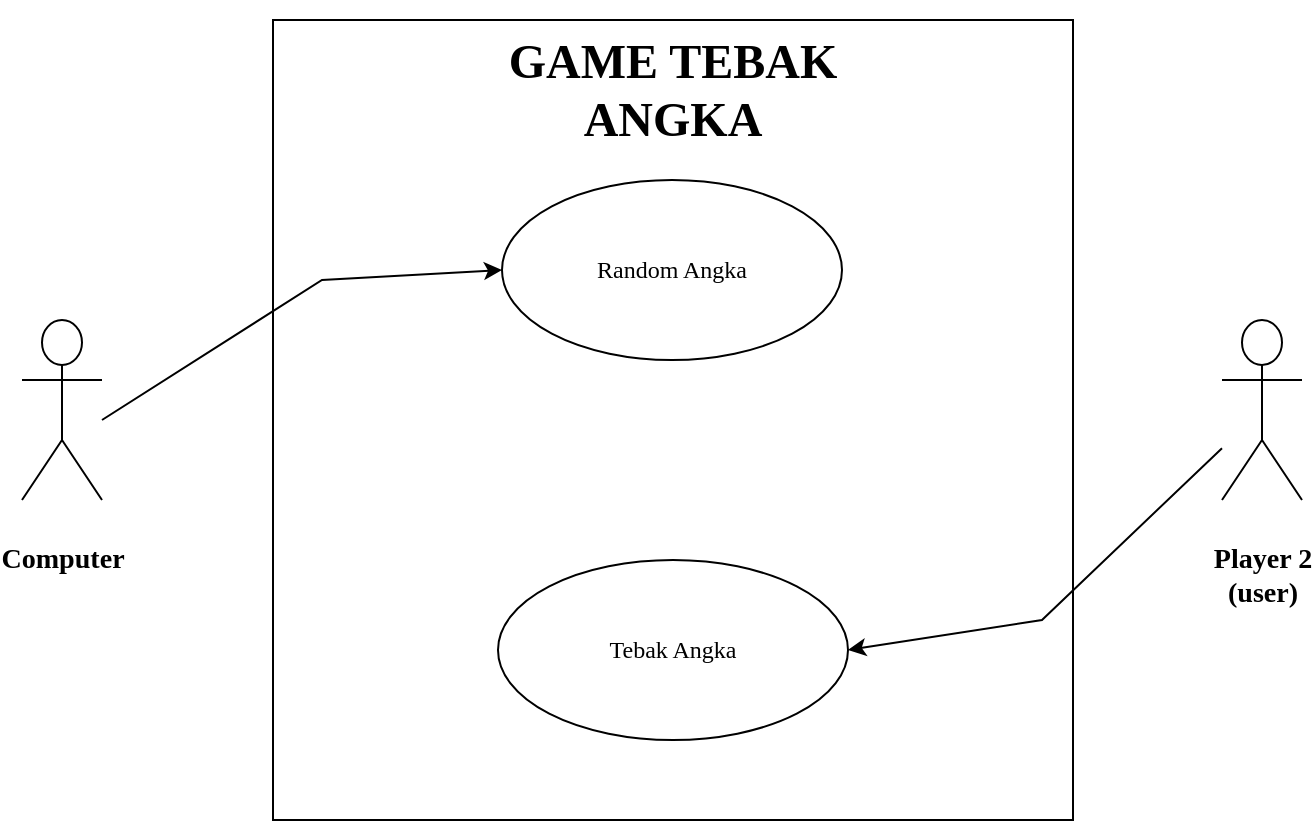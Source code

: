 <mxfile version="21.6.8" type="github">
  <diagram name="Page-1" id="ZBOImXk49Cvvsjajhp_c">
    <mxGraphModel dx="789" dy="490" grid="1" gridSize="10" guides="1" tooltips="1" connect="1" arrows="1" fold="1" page="1" pageScale="1" pageWidth="850" pageHeight="1100" math="0" shadow="0">
      <root>
        <mxCell id="0" />
        <mxCell id="1" parent="0" />
        <mxCell id="bPoInvRaNi3clHKKffSU-1" value="&lt;h3&gt;&lt;font face=&quot;Garamond&quot;&gt;Computer&lt;/font&gt;&lt;/h3&gt;" style="shape=umlActor;verticalLabelPosition=bottom;verticalAlign=top;html=1;outlineConnect=0;" vertex="1" parent="1">
          <mxGeometry x="100" y="490" width="40" height="90" as="geometry" />
        </mxCell>
        <mxCell id="bPoInvRaNi3clHKKffSU-9" value="&lt;h3&gt;&lt;font face=&quot;Garamond&quot;&gt;Player 2&lt;br&gt;(user)&lt;/font&gt;&lt;/h3&gt;" style="shape=umlActor;verticalLabelPosition=bottom;verticalAlign=top;html=1;outlineConnect=0;" vertex="1" parent="1">
          <mxGeometry x="700" y="490" width="40" height="90" as="geometry" />
        </mxCell>
        <mxCell id="bPoInvRaNi3clHKKffSU-20" value="" style="whiteSpace=wrap;html=1;aspect=fixed;fontStyle=0" vertex="1" parent="1">
          <mxGeometry x="225.5" y="340" width="400" height="400" as="geometry" />
        </mxCell>
        <mxCell id="bPoInvRaNi3clHKKffSU-21" value="&lt;h1&gt;&lt;b&gt;&lt;font&gt;GAME TEBAK ANGKA&lt;/font&gt;&lt;/b&gt;&lt;/h1&gt;" style="text;html=1;strokeColor=none;fillColor=none;align=center;verticalAlign=middle;whiteSpace=wrap;rounded=0;fontFamily=Comic Sans MS;" vertex="1" parent="1">
          <mxGeometry x="318" y="360" width="215" height="30" as="geometry" />
        </mxCell>
        <mxCell id="bPoInvRaNi3clHKKffSU-23" value="Random Angka" style="ellipse;whiteSpace=wrap;html=1;fontFamily=Comic Sans MS;" vertex="1" parent="1">
          <mxGeometry x="340" y="420" width="170" height="90" as="geometry" />
        </mxCell>
        <mxCell id="bPoInvRaNi3clHKKffSU-24" value="Tebak Angka" style="ellipse;whiteSpace=wrap;html=1;fontFamily=Comic Sans MS;" vertex="1" parent="1">
          <mxGeometry x="338" y="610" width="175" height="90" as="geometry" />
        </mxCell>
        <mxCell id="bPoInvRaNi3clHKKffSU-25" value="" style="endArrow=classic;html=1;rounded=0;entryX=0;entryY=0.5;entryDx=0;entryDy=0;" edge="1" parent="1" target="bPoInvRaNi3clHKKffSU-23">
          <mxGeometry width="50" height="50" relative="1" as="geometry">
            <mxPoint x="140" y="540" as="sourcePoint" />
            <mxPoint x="190" y="490" as="targetPoint" />
            <Array as="points">
              <mxPoint x="250" y="470" />
            </Array>
          </mxGeometry>
        </mxCell>
        <mxCell id="bPoInvRaNi3clHKKffSU-26" value="" style="endArrow=classic;html=1;rounded=0;entryX=1;entryY=0.5;entryDx=0;entryDy=0;" edge="1" parent="1" source="bPoInvRaNi3clHKKffSU-9" target="bPoInvRaNi3clHKKffSU-24">
          <mxGeometry width="50" height="50" relative="1" as="geometry">
            <mxPoint x="690" y="560" as="sourcePoint" />
            <mxPoint x="740" y="510" as="targetPoint" />
            <Array as="points">
              <mxPoint x="610" y="640" />
            </Array>
          </mxGeometry>
        </mxCell>
      </root>
    </mxGraphModel>
  </diagram>
</mxfile>
